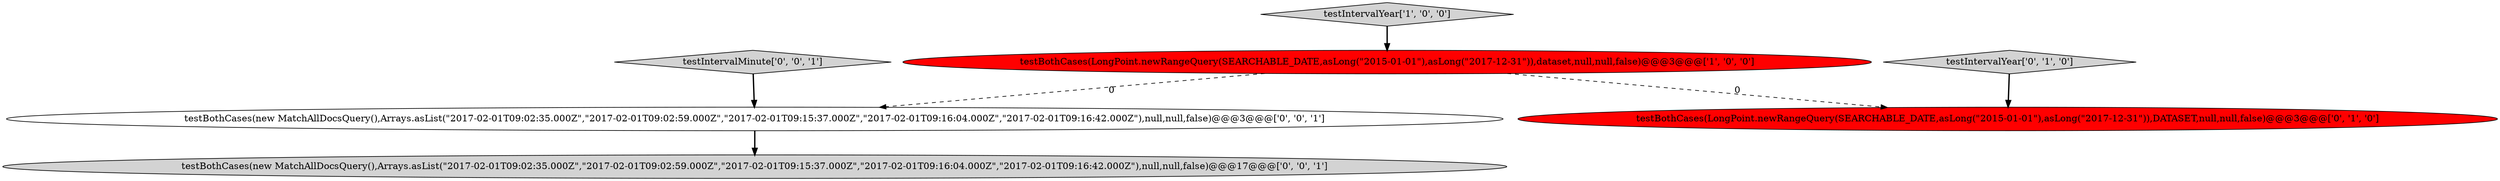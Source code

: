 digraph {
1 [style = filled, label = "testBothCases(LongPoint.newRangeQuery(SEARCHABLE_DATE,asLong(\"2015-01-01\"),asLong(\"2017-12-31\")),dataset,null,null,false)@@@3@@@['1', '0', '0']", fillcolor = red, shape = ellipse image = "AAA1AAABBB1BBB"];
2 [style = filled, label = "testIntervalYear['0', '1', '0']", fillcolor = lightgray, shape = diamond image = "AAA0AAABBB2BBB"];
4 [style = filled, label = "testIntervalMinute['0', '0', '1']", fillcolor = lightgray, shape = diamond image = "AAA0AAABBB3BBB"];
5 [style = filled, label = "testBothCases(new MatchAllDocsQuery(),Arrays.asList(\"2017-02-01T09:02:35.000Z\",\"2017-02-01T09:02:59.000Z\",\"2017-02-01T09:15:37.000Z\",\"2017-02-01T09:16:04.000Z\",\"2017-02-01T09:16:42.000Z\"),null,null,false)@@@17@@@['0', '0', '1']", fillcolor = lightgray, shape = ellipse image = "AAA0AAABBB3BBB"];
6 [style = filled, label = "testBothCases(new MatchAllDocsQuery(),Arrays.asList(\"2017-02-01T09:02:35.000Z\",\"2017-02-01T09:02:59.000Z\",\"2017-02-01T09:15:37.000Z\",\"2017-02-01T09:16:04.000Z\",\"2017-02-01T09:16:42.000Z\"),null,null,false)@@@3@@@['0', '0', '1']", fillcolor = white, shape = ellipse image = "AAA0AAABBB3BBB"];
0 [style = filled, label = "testIntervalYear['1', '0', '0']", fillcolor = lightgray, shape = diamond image = "AAA0AAABBB1BBB"];
3 [style = filled, label = "testBothCases(LongPoint.newRangeQuery(SEARCHABLE_DATE,asLong(\"2015-01-01\"),asLong(\"2017-12-31\")),DATASET,null,null,false)@@@3@@@['0', '1', '0']", fillcolor = red, shape = ellipse image = "AAA1AAABBB2BBB"];
6->5 [style = bold, label=""];
1->3 [style = dashed, label="0"];
4->6 [style = bold, label=""];
1->6 [style = dashed, label="0"];
0->1 [style = bold, label=""];
2->3 [style = bold, label=""];
}

